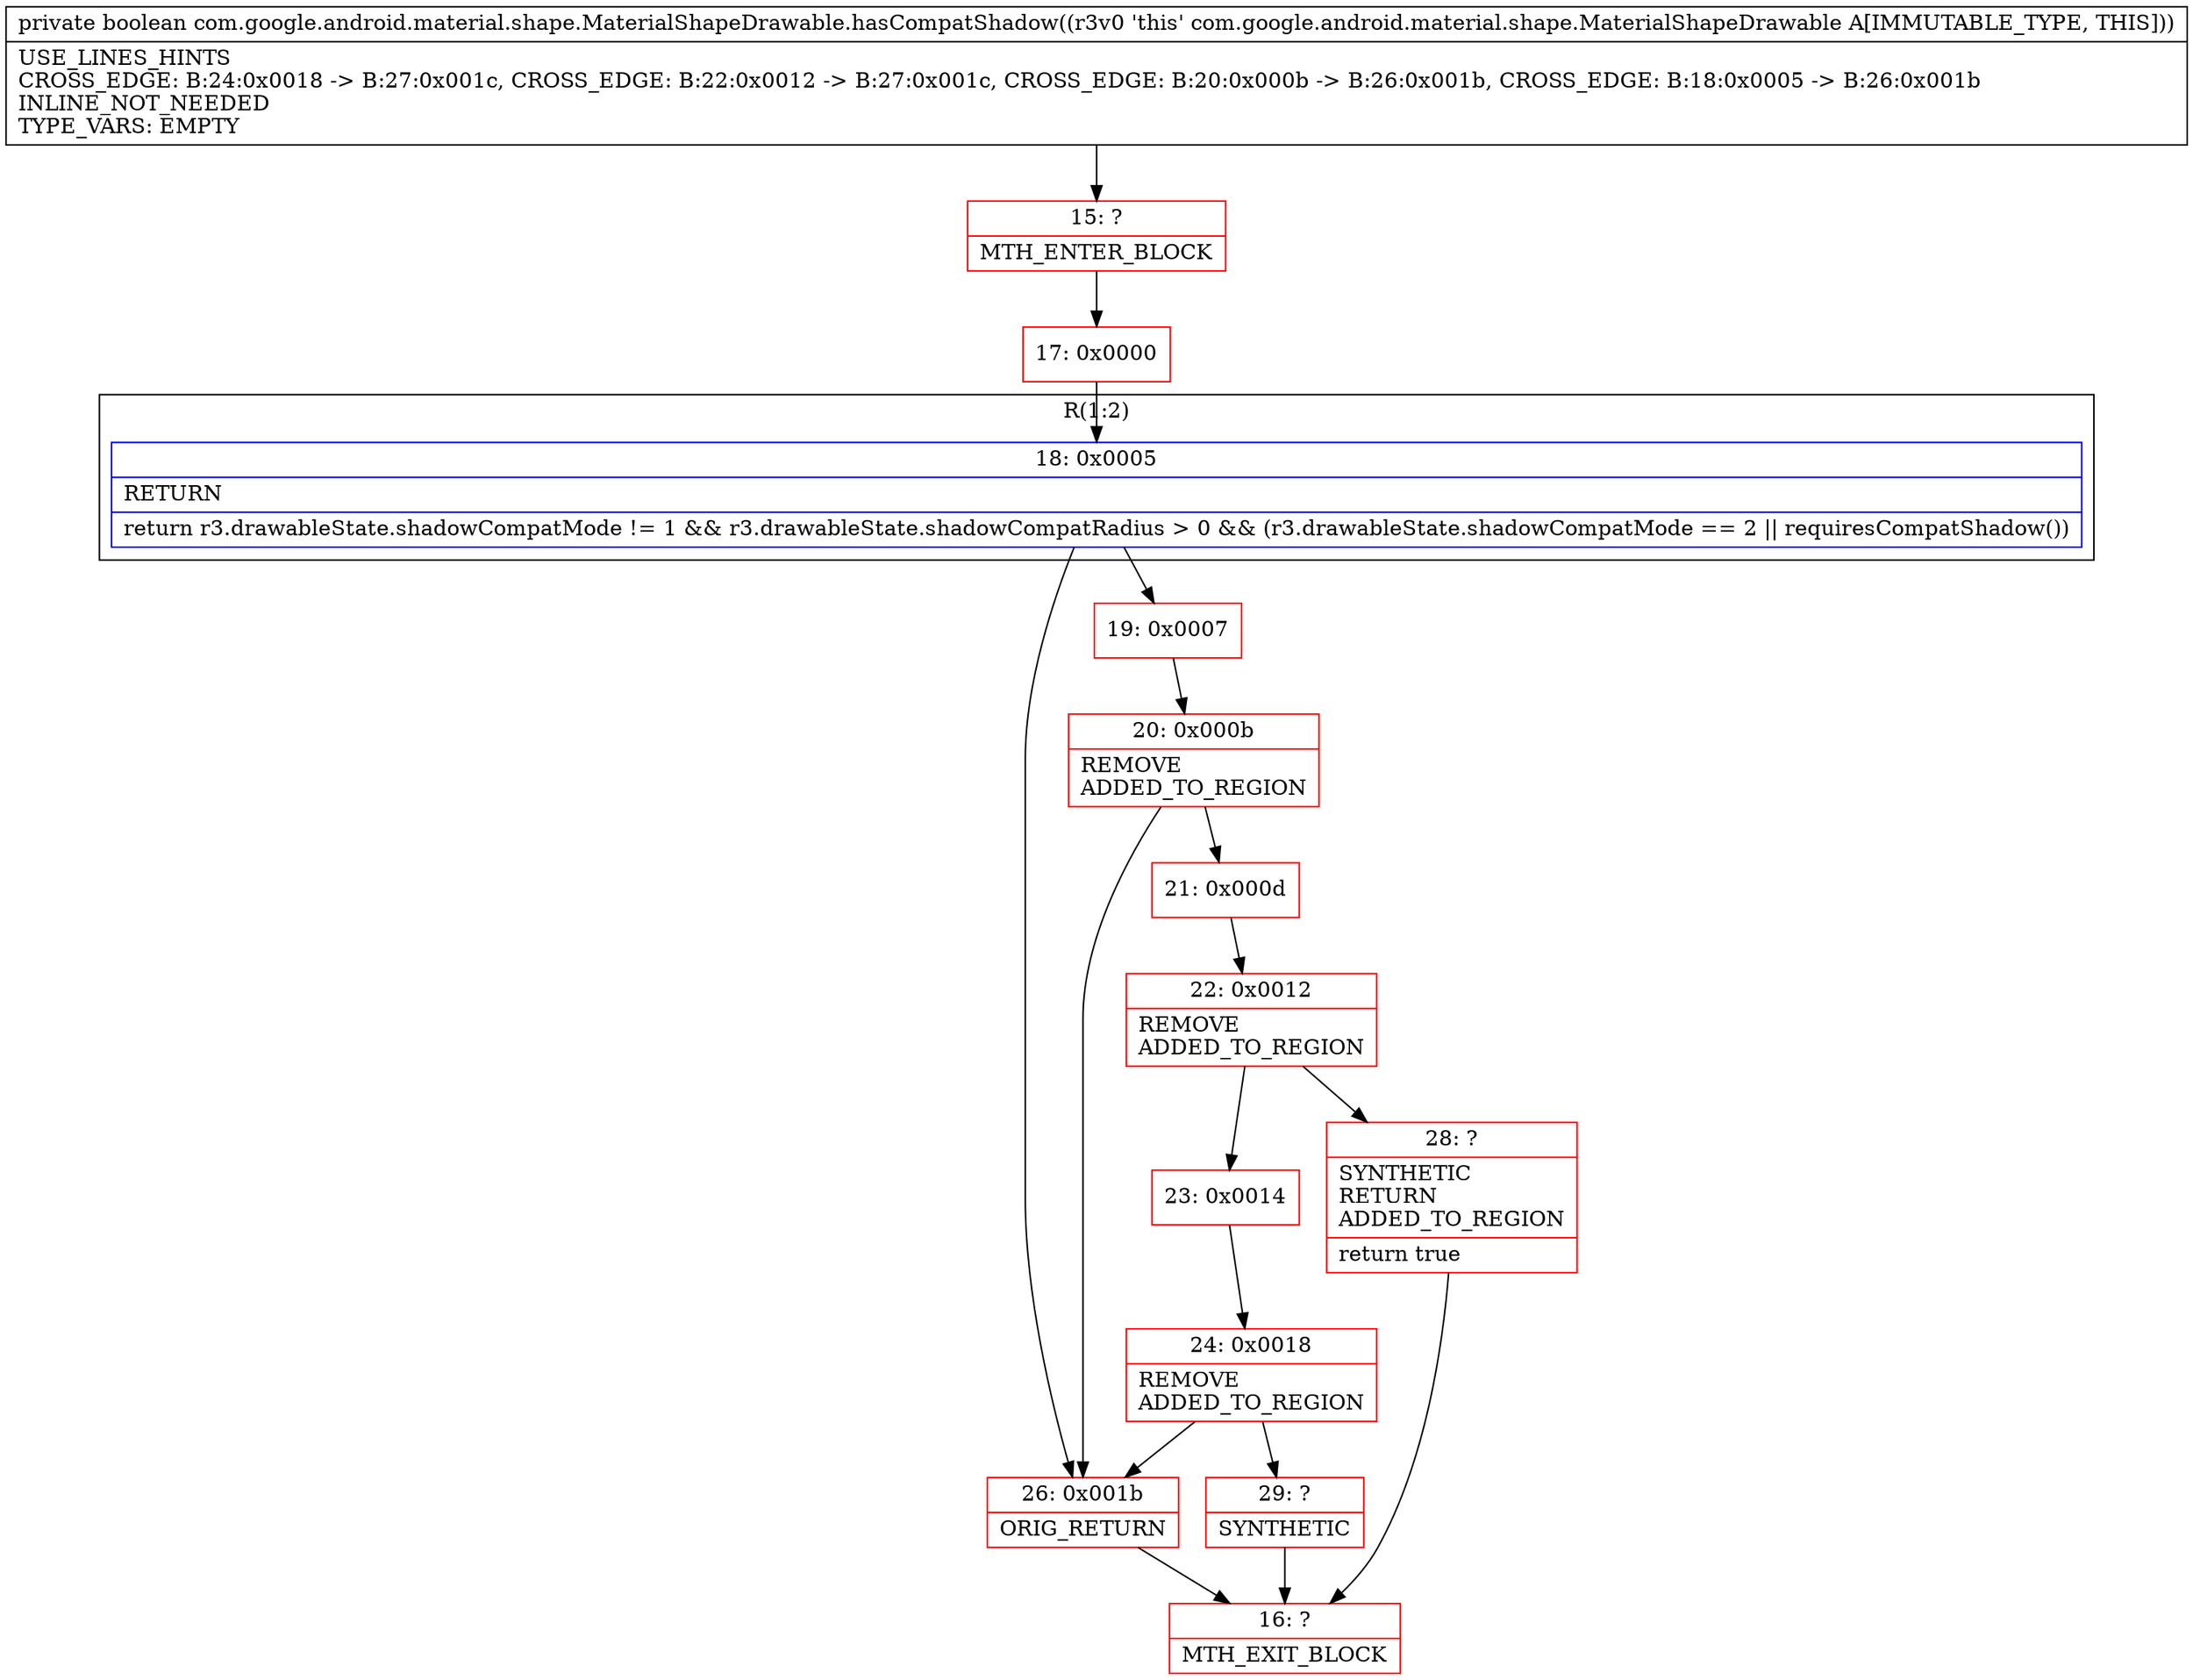 digraph "CFG forcom.google.android.material.shape.MaterialShapeDrawable.hasCompatShadow()Z" {
subgraph cluster_Region_1637178996 {
label = "R(1:2)";
node [shape=record,color=blue];
Node_18 [shape=record,label="{18\:\ 0x0005|RETURN\l|return r3.drawableState.shadowCompatMode != 1 && r3.drawableState.shadowCompatRadius \> 0 && (r3.drawableState.shadowCompatMode == 2 \|\| requiresCompatShadow())\l}"];
}
Node_15 [shape=record,color=red,label="{15\:\ ?|MTH_ENTER_BLOCK\l}"];
Node_17 [shape=record,color=red,label="{17\:\ 0x0000}"];
Node_19 [shape=record,color=red,label="{19\:\ 0x0007}"];
Node_20 [shape=record,color=red,label="{20\:\ 0x000b|REMOVE\lADDED_TO_REGION\l}"];
Node_21 [shape=record,color=red,label="{21\:\ 0x000d}"];
Node_22 [shape=record,color=red,label="{22\:\ 0x0012|REMOVE\lADDED_TO_REGION\l}"];
Node_23 [shape=record,color=red,label="{23\:\ 0x0014}"];
Node_24 [shape=record,color=red,label="{24\:\ 0x0018|REMOVE\lADDED_TO_REGION\l}"];
Node_29 [shape=record,color=red,label="{29\:\ ?|SYNTHETIC\l}"];
Node_16 [shape=record,color=red,label="{16\:\ ?|MTH_EXIT_BLOCK\l}"];
Node_28 [shape=record,color=red,label="{28\:\ ?|SYNTHETIC\lRETURN\lADDED_TO_REGION\l|return true\l}"];
Node_26 [shape=record,color=red,label="{26\:\ 0x001b|ORIG_RETURN\l}"];
MethodNode[shape=record,label="{private boolean com.google.android.material.shape.MaterialShapeDrawable.hasCompatShadow((r3v0 'this' com.google.android.material.shape.MaterialShapeDrawable A[IMMUTABLE_TYPE, THIS]))  | USE_LINES_HINTS\lCROSS_EDGE: B:24:0x0018 \-\> B:27:0x001c, CROSS_EDGE: B:22:0x0012 \-\> B:27:0x001c, CROSS_EDGE: B:20:0x000b \-\> B:26:0x001b, CROSS_EDGE: B:18:0x0005 \-\> B:26:0x001b\lINLINE_NOT_NEEDED\lTYPE_VARS: EMPTY\l}"];
MethodNode -> Node_15;Node_18 -> Node_19;
Node_18 -> Node_26;
Node_15 -> Node_17;
Node_17 -> Node_18;
Node_19 -> Node_20;
Node_20 -> Node_21;
Node_20 -> Node_26;
Node_21 -> Node_22;
Node_22 -> Node_23;
Node_22 -> Node_28;
Node_23 -> Node_24;
Node_24 -> Node_26;
Node_24 -> Node_29;
Node_29 -> Node_16;
Node_28 -> Node_16;
Node_26 -> Node_16;
}

